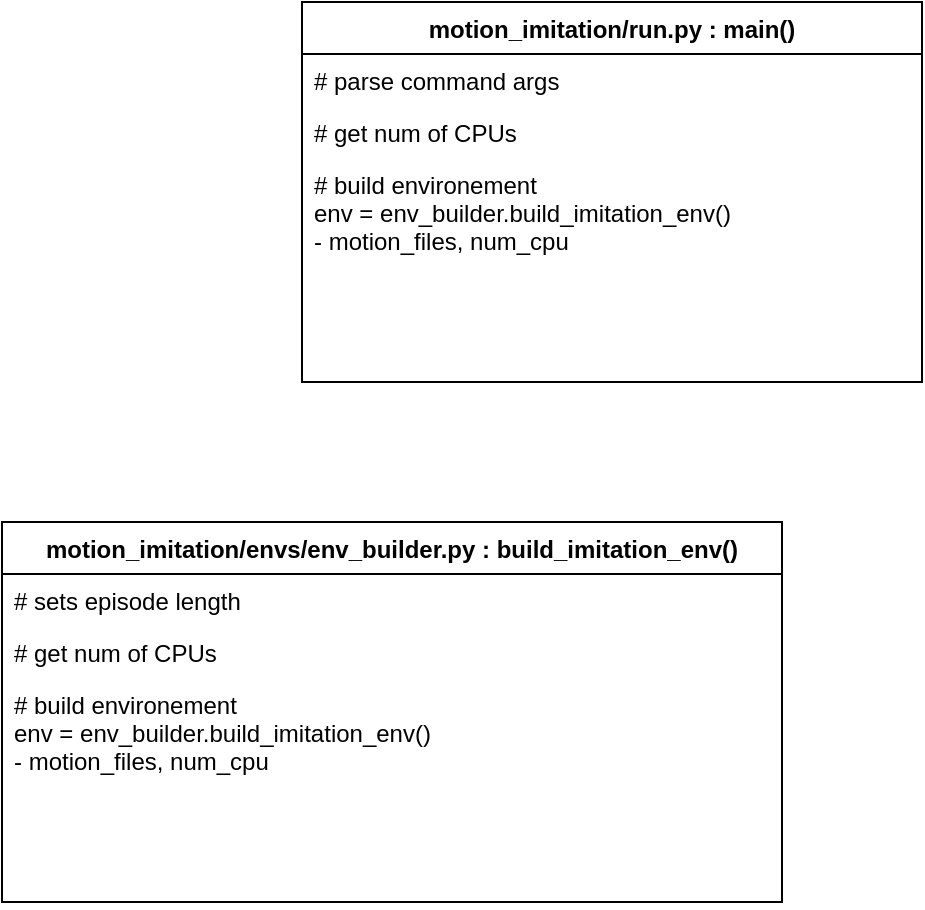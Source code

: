 <mxfile>
    <diagram id="Lm4nKWto8GY6URv-1aVc" name="Page-1">
        <mxGraphModel dx="1487" dy="728" grid="1" gridSize="10" guides="1" tooltips="1" connect="1" arrows="1" fold="1" page="0" pageScale="1" pageWidth="850" pageHeight="1100" math="0" shadow="0">
            <root>
                <mxCell id="0"/>
                <mxCell id="1" parent="0"/>
                <mxCell id="15" value="motion_imitation/run.py : main()" style="swimlane;fontStyle=1;childLayout=stackLayout;horizontal=1;startSize=26;fillColor=none;horizontalStack=0;resizeParent=1;resizeParentMax=0;resizeLast=0;collapsible=1;marginBottom=0;" parent="1" vertex="1">
                    <mxGeometry x="-270" y="20" width="310" height="190" as="geometry"/>
                </mxCell>
                <mxCell id="16" value="# parse command args" style="text;strokeColor=none;fillColor=none;align=left;verticalAlign=top;spacingLeft=4;spacingRight=4;overflow=hidden;rotatable=0;points=[[0,0.5],[1,0.5]];portConstraint=eastwest;" parent="15" vertex="1">
                    <mxGeometry y="26" width="310" height="26" as="geometry"/>
                </mxCell>
                <mxCell id="17" value="# get num of CPUs" style="text;strokeColor=none;fillColor=none;align=left;verticalAlign=top;spacingLeft=4;spacingRight=4;overflow=hidden;rotatable=0;points=[[0,0.5],[1,0.5]];portConstraint=eastwest;" parent="15" vertex="1">
                    <mxGeometry y="52" width="310" height="26" as="geometry"/>
                </mxCell>
                <mxCell id="18" value="# build environement&#10;env = env_builder.build_imitation_env()&#10;- motion_files, num_cpu" style="text;strokeColor=none;fillColor=none;align=left;verticalAlign=top;spacingLeft=4;spacingRight=4;overflow=hidden;rotatable=0;points=[[0,0.5],[1,0.5]];portConstraint=eastwest;" parent="15" vertex="1">
                    <mxGeometry y="78" width="310" height="112" as="geometry"/>
                </mxCell>
                <mxCell id="20" value="motion_imitation/envs/env_builder.py : build_imitation_env()" style="swimlane;fontStyle=1;childLayout=stackLayout;horizontal=1;startSize=26;fillColor=none;horizontalStack=0;resizeParent=1;resizeParentMax=0;resizeLast=0;collapsible=1;marginBottom=0;" parent="1" vertex="1">
                    <mxGeometry x="-420" y="280" width="390" height="190" as="geometry"/>
                </mxCell>
                <mxCell id="21" value="# sets episode length" style="text;strokeColor=none;fillColor=none;align=left;verticalAlign=top;spacingLeft=4;spacingRight=4;overflow=hidden;rotatable=0;points=[[0,0.5],[1,0.5]];portConstraint=eastwest;" parent="20" vertex="1">
                    <mxGeometry y="26" width="390" height="26" as="geometry"/>
                </mxCell>
                <mxCell id="22" value="# get num of CPUs" style="text;strokeColor=none;fillColor=none;align=left;verticalAlign=top;spacingLeft=4;spacingRight=4;overflow=hidden;rotatable=0;points=[[0,0.5],[1,0.5]];portConstraint=eastwest;" parent="20" vertex="1">
                    <mxGeometry y="52" width="390" height="26" as="geometry"/>
                </mxCell>
                <mxCell id="23" value="# build environement&#10;env = env_builder.build_imitation_env()&#10;- motion_files, num_cpu" style="text;strokeColor=none;fillColor=none;align=left;verticalAlign=top;spacingLeft=4;spacingRight=4;overflow=hidden;rotatable=0;points=[[0,0.5],[1,0.5]];portConstraint=eastwest;" parent="20" vertex="1">
                    <mxGeometry y="78" width="390" height="112" as="geometry"/>
                </mxCell>
            </root>
        </mxGraphModel>
    </diagram>
</mxfile>